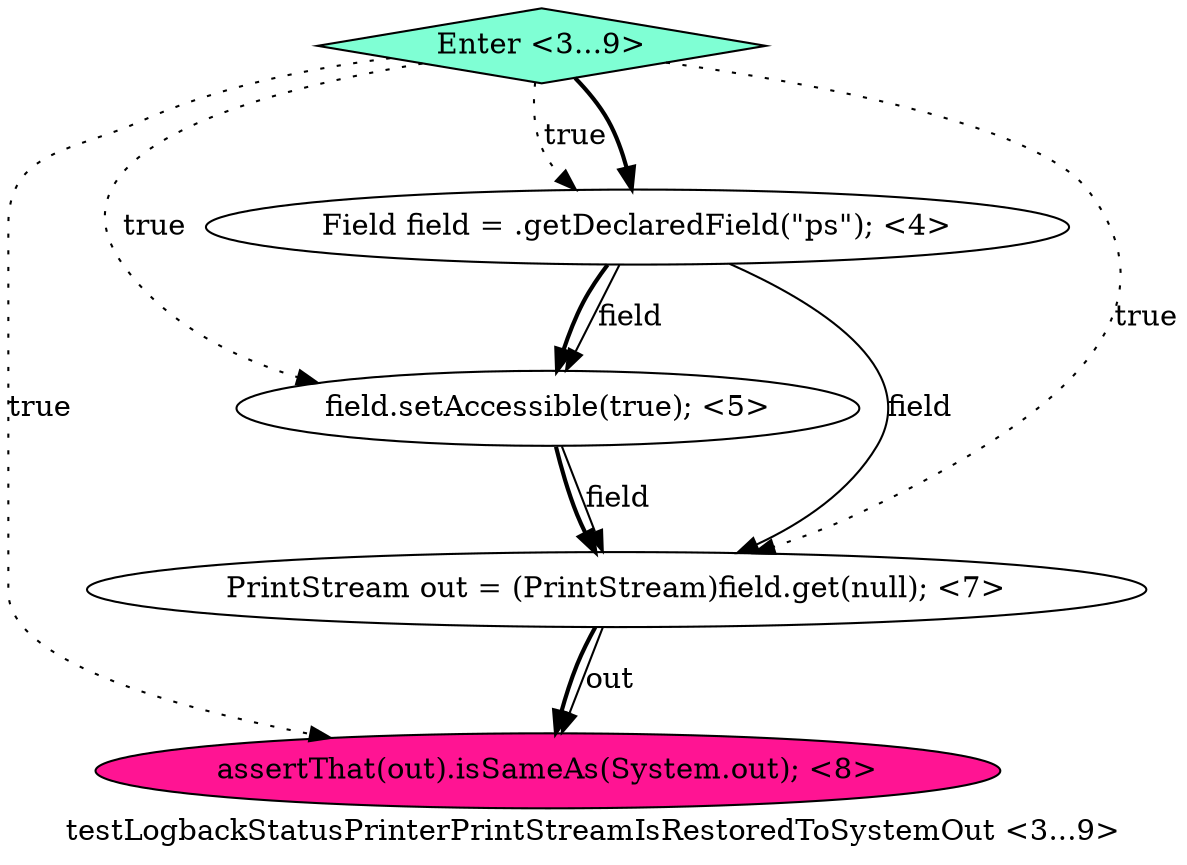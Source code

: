 digraph PDG {
label = "testLogbackStatusPrinterPrintStreamIsRestoredToSystemOut <3...9>";
0.4 [style = filled, label = "Enter <3...9>", fillcolor = aquamarine, shape = diamond];
0.1 [style = filled, label = "field.setAccessible(true); <5>", fillcolor = white, shape = ellipse];
0.3 [style = filled, label = "assertThat(out).isSameAs(System.out); <8>", fillcolor = deeppink, shape = ellipse];
0.2 [style = filled, label = "PrintStream out = (PrintStream)field.get(null); <7>", fillcolor = white, shape = ellipse];
0.0 [style = filled, label = "Field field = .getDeclaredField(\"ps\"); <4>", fillcolor = white, shape = ellipse];
0.0 -> 0.1 [style = solid, label="field"];
0.0 -> 0.1 [style = bold, label=""];
0.0 -> 0.2 [style = solid, label="field"];
0.1 -> 0.2 [style = solid, label="field"];
0.1 -> 0.2 [style = bold, label=""];
0.2 -> 0.3 [style = solid, label="out"];
0.2 -> 0.3 [style = bold, label=""];
0.4 -> 0.0 [style = dotted, label="true"];
0.4 -> 0.0 [style = bold, label=""];
0.4 -> 0.1 [style = dotted, label="true"];
0.4 -> 0.2 [style = dotted, label="true"];
0.4 -> 0.3 [style = dotted, label="true"];
}
